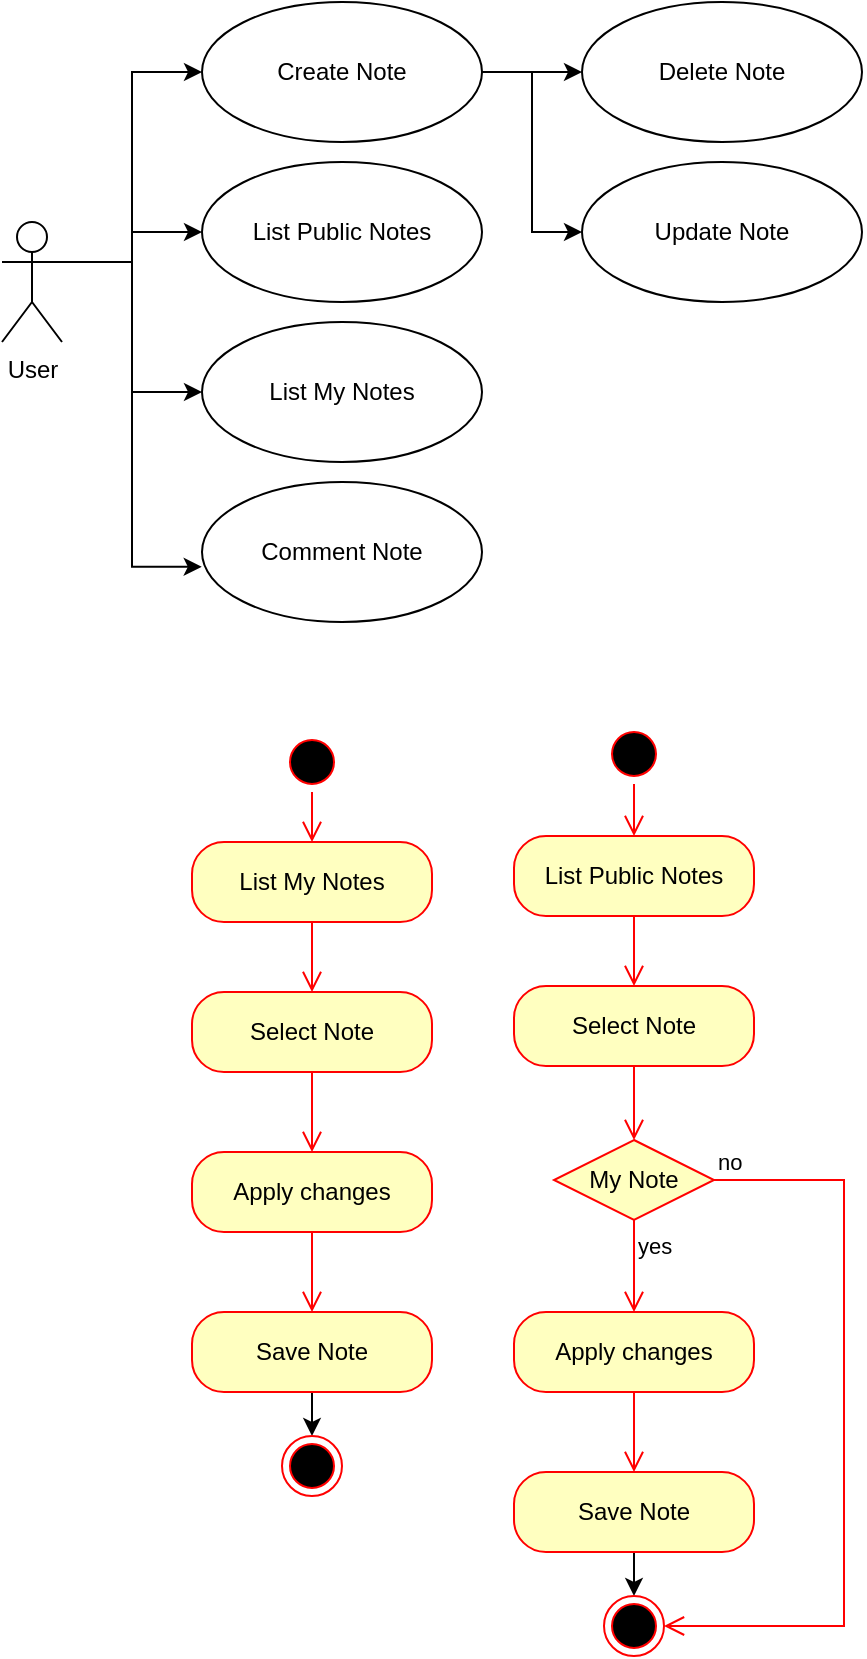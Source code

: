 <mxfile version="17.4.6" type="device" pages="2"><diagram id="GErmNSVXlm5ttbbyimlq" name="Page-1"><mxGraphModel dx="917" dy="569" grid="0" gridSize="10" guides="1" tooltips="1" connect="1" arrows="1" fold="1" page="1" pageScale="1" pageWidth="827" pageHeight="1169" math="0" shadow="0"><root><mxCell id="0"/><mxCell id="1" parent="0"/><mxCell id="28dhg_MK6UANBa_3XSWz-7" style="edgeStyle=orthogonalEdgeStyle;rounded=0;orthogonalLoop=1;jettySize=auto;html=1;exitX=1;exitY=0.333;exitDx=0;exitDy=0;exitPerimeter=0;entryX=0;entryY=0.5;entryDx=0;entryDy=0;" edge="1" parent="1" source="28dhg_MK6UANBa_3XSWz-1" target="28dhg_MK6UANBa_3XSWz-2"><mxGeometry relative="1" as="geometry"/></mxCell><mxCell id="28dhg_MK6UANBa_3XSWz-9" style="edgeStyle=orthogonalEdgeStyle;rounded=0;orthogonalLoop=1;jettySize=auto;html=1;exitX=1;exitY=0.333;exitDx=0;exitDy=0;exitPerimeter=0;" edge="1" parent="1" source="28dhg_MK6UANBa_3XSWz-1" target="28dhg_MK6UANBa_3XSWz-4"><mxGeometry relative="1" as="geometry"/></mxCell><mxCell id="28dhg_MK6UANBa_3XSWz-10" style="edgeStyle=orthogonalEdgeStyle;rounded=0;orthogonalLoop=1;jettySize=auto;html=1;exitX=1;exitY=0.333;exitDx=0;exitDy=0;exitPerimeter=0;entryX=-0.001;entryY=0.606;entryDx=0;entryDy=0;entryPerimeter=0;" edge="1" parent="1" source="28dhg_MK6UANBa_3XSWz-1" target="28dhg_MK6UANBa_3XSWz-5"><mxGeometry relative="1" as="geometry"/></mxCell><mxCell id="28dhg_MK6UANBa_3XSWz-11" style="edgeStyle=orthogonalEdgeStyle;rounded=0;orthogonalLoop=1;jettySize=auto;html=1;exitX=1;exitY=0.333;exitDx=0;exitDy=0;exitPerimeter=0;entryX=0;entryY=0.5;entryDx=0;entryDy=0;" edge="1" parent="1" source="28dhg_MK6UANBa_3XSWz-1" target="28dhg_MK6UANBa_3XSWz-3"><mxGeometry relative="1" as="geometry"/></mxCell><mxCell id="28dhg_MK6UANBa_3XSWz-1" value="User" style="shape=umlActor;verticalLabelPosition=bottom;verticalAlign=top;html=1;" vertex="1" parent="1"><mxGeometry x="90" y="180" width="30" height="60" as="geometry"/></mxCell><mxCell id="28dhg_MK6UANBa_3XSWz-12" style="edgeStyle=orthogonalEdgeStyle;rounded=0;orthogonalLoop=1;jettySize=auto;html=1;exitX=1;exitY=0.5;exitDx=0;exitDy=0;entryX=0;entryY=0.5;entryDx=0;entryDy=0;" edge="1" parent="1" source="28dhg_MK6UANBa_3XSWz-2" target="28dhg_MK6UANBa_3XSWz-6"><mxGeometry relative="1" as="geometry"/></mxCell><mxCell id="28dhg_MK6UANBa_3XSWz-14" style="edgeStyle=orthogonalEdgeStyle;rounded=0;orthogonalLoop=1;jettySize=auto;html=1;exitX=1;exitY=0.5;exitDx=0;exitDy=0;entryX=0;entryY=0.5;entryDx=0;entryDy=0;" edge="1" parent="1" source="28dhg_MK6UANBa_3XSWz-2" target="28dhg_MK6UANBa_3XSWz-13"><mxGeometry relative="1" as="geometry"/></mxCell><mxCell id="28dhg_MK6UANBa_3XSWz-2" value="Create Note" style="ellipse;whiteSpace=wrap;html=1;" vertex="1" parent="1"><mxGeometry x="190" y="70" width="140" height="70" as="geometry"/></mxCell><mxCell id="28dhg_MK6UANBa_3XSWz-3" value="List Public Notes" style="ellipse;whiteSpace=wrap;html=1;" vertex="1" parent="1"><mxGeometry x="190" y="150" width="140" height="70" as="geometry"/></mxCell><mxCell id="28dhg_MK6UANBa_3XSWz-4" value="List My Notes" style="ellipse;whiteSpace=wrap;html=1;" vertex="1" parent="1"><mxGeometry x="190" y="230" width="140" height="70" as="geometry"/></mxCell><mxCell id="28dhg_MK6UANBa_3XSWz-5" value="Comment Note" style="ellipse;whiteSpace=wrap;html=1;" vertex="1" parent="1"><mxGeometry x="190" y="310" width="140" height="70" as="geometry"/></mxCell><mxCell id="28dhg_MK6UANBa_3XSWz-6" value="Delete Note" style="ellipse;whiteSpace=wrap;html=1;" vertex="1" parent="1"><mxGeometry x="380" y="70" width="140" height="70" as="geometry"/></mxCell><mxCell id="28dhg_MK6UANBa_3XSWz-13" value="Update Note" style="ellipse;whiteSpace=wrap;html=1;" vertex="1" parent="1"><mxGeometry x="380" y="150" width="140" height="70" as="geometry"/></mxCell><mxCell id="28dhg_MK6UANBa_3XSWz-15" value="" style="ellipse;html=1;shape=startState;fillColor=#000000;strokeColor=#ff0000;" vertex="1" parent="1"><mxGeometry x="230" y="435" width="30" height="30" as="geometry"/></mxCell><mxCell id="28dhg_MK6UANBa_3XSWz-16" value="" style="edgeStyle=orthogonalEdgeStyle;html=1;verticalAlign=bottom;endArrow=open;endSize=8;strokeColor=#ff0000;rounded=0;entryX=0.5;entryY=0;entryDx=0;entryDy=0;" edge="1" source="28dhg_MK6UANBa_3XSWz-15" parent="1" target="28dhg_MK6UANBa_3XSWz-17"><mxGeometry relative="1" as="geometry"><mxPoint x="247" y="489" as="targetPoint"/></mxGeometry></mxCell><mxCell id="28dhg_MK6UANBa_3XSWz-17" value="List My Notes" style="rounded=1;whiteSpace=wrap;html=1;arcSize=40;fontColor=#000000;fillColor=#ffffc0;strokeColor=#ff0000;" vertex="1" parent="1"><mxGeometry x="185" y="490" width="120" height="40" as="geometry"/></mxCell><mxCell id="28dhg_MK6UANBa_3XSWz-18" value="" style="edgeStyle=orthogonalEdgeStyle;html=1;verticalAlign=bottom;endArrow=open;endSize=8;strokeColor=#ff0000;rounded=0;entryX=0.5;entryY=0;entryDx=0;entryDy=0;" edge="1" source="28dhg_MK6UANBa_3XSWz-17" parent="1" target="28dhg_MK6UANBa_3XSWz-19"><mxGeometry relative="1" as="geometry"><mxPoint x="245" y="590" as="targetPoint"/></mxGeometry></mxCell><mxCell id="28dhg_MK6UANBa_3XSWz-19" value="Select Note" style="rounded=1;whiteSpace=wrap;html=1;arcSize=40;fontColor=#000000;fillColor=#ffffc0;strokeColor=#ff0000;" vertex="1" parent="1"><mxGeometry x="185" y="565" width="120" height="40" as="geometry"/></mxCell><mxCell id="28dhg_MK6UANBa_3XSWz-20" value="" style="edgeStyle=orthogonalEdgeStyle;html=1;verticalAlign=bottom;endArrow=open;endSize=8;strokeColor=#ff0000;rounded=0;entryX=0.5;entryY=0;entryDx=0;entryDy=0;" edge="1" source="28dhg_MK6UANBa_3XSWz-19" parent="1" target="28dhg_MK6UANBa_3XSWz-21"><mxGeometry relative="1" as="geometry"><mxPoint x="245" y="642" as="targetPoint"/></mxGeometry></mxCell><mxCell id="28dhg_MK6UANBa_3XSWz-21" value="Apply changes" style="rounded=1;whiteSpace=wrap;html=1;arcSize=40;fontColor=#000000;fillColor=#ffffc0;strokeColor=#ff0000;" vertex="1" parent="1"><mxGeometry x="185" y="645" width="120" height="40" as="geometry"/></mxCell><mxCell id="28dhg_MK6UANBa_3XSWz-22" value="" style="edgeStyle=orthogonalEdgeStyle;html=1;verticalAlign=bottom;endArrow=open;endSize=8;strokeColor=#ff0000;rounded=0;" edge="1" source="28dhg_MK6UANBa_3XSWz-21" parent="1" target="28dhg_MK6UANBa_3XSWz-23"><mxGeometry relative="1" as="geometry"><mxPoint x="245" y="745" as="targetPoint"/></mxGeometry></mxCell><mxCell id="28dhg_MK6UANBa_3XSWz-25" style="edgeStyle=orthogonalEdgeStyle;rounded=0;orthogonalLoop=1;jettySize=auto;html=1;exitX=0.5;exitY=1;exitDx=0;exitDy=0;entryX=0.5;entryY=0;entryDx=0;entryDy=0;" edge="1" parent="1" source="28dhg_MK6UANBa_3XSWz-23" target="28dhg_MK6UANBa_3XSWz-24"><mxGeometry relative="1" as="geometry"/></mxCell><mxCell id="28dhg_MK6UANBa_3XSWz-23" value="Save Note" style="rounded=1;whiteSpace=wrap;html=1;arcSize=40;fontColor=#000000;fillColor=#ffffc0;strokeColor=#ff0000;" vertex="1" parent="1"><mxGeometry x="185" y="725" width="120" height="40" as="geometry"/></mxCell><mxCell id="28dhg_MK6UANBa_3XSWz-24" value="" style="ellipse;html=1;shape=endState;fillColor=#000000;strokeColor=#ff0000;" vertex="1" parent="1"><mxGeometry x="230" y="787" width="30" height="30" as="geometry"/></mxCell><mxCell id="28dhg_MK6UANBa_3XSWz-26" value="" style="edgeStyle=orthogonalEdgeStyle;html=1;verticalAlign=bottom;endArrow=open;endSize=8;strokeColor=#ff0000;rounded=0;entryX=0.5;entryY=0;entryDx=0;entryDy=0;exitX=0.5;exitY=1;exitDx=0;exitDy=0;" edge="1" parent="1" target="28dhg_MK6UANBa_3XSWz-27" source="28dhg_MK6UANBa_3XSWz-36"><mxGeometry relative="1" as="geometry"><mxPoint x="408" y="486" as="targetPoint"/><mxPoint x="406" y="462" as="sourcePoint"/></mxGeometry></mxCell><mxCell id="28dhg_MK6UANBa_3XSWz-27" value="List Public Notes" style="rounded=1;whiteSpace=wrap;html=1;arcSize=40;fontColor=#000000;fillColor=#ffffc0;strokeColor=#ff0000;" vertex="1" parent="1"><mxGeometry x="346" y="487" width="120" height="40" as="geometry"/></mxCell><mxCell id="28dhg_MK6UANBa_3XSWz-28" value="" style="edgeStyle=orthogonalEdgeStyle;html=1;verticalAlign=bottom;endArrow=open;endSize=8;strokeColor=#ff0000;rounded=0;entryX=0.5;entryY=0;entryDx=0;entryDy=0;" edge="1" parent="1" source="28dhg_MK6UANBa_3XSWz-27" target="28dhg_MK6UANBa_3XSWz-29"><mxGeometry relative="1" as="geometry"><mxPoint x="406" y="587" as="targetPoint"/></mxGeometry></mxCell><mxCell id="28dhg_MK6UANBa_3XSWz-29" value="Select Note" style="rounded=1;whiteSpace=wrap;html=1;arcSize=40;fontColor=#000000;fillColor=#ffffc0;strokeColor=#ff0000;" vertex="1" parent="1"><mxGeometry x="346" y="562" width="120" height="40" as="geometry"/></mxCell><mxCell id="28dhg_MK6UANBa_3XSWz-30" value="" style="edgeStyle=orthogonalEdgeStyle;html=1;verticalAlign=bottom;endArrow=open;endSize=8;strokeColor=#ff0000;rounded=0;entryX=0.5;entryY=0;entryDx=0;entryDy=0;" edge="1" parent="1" source="28dhg_MK6UANBa_3XSWz-29" target="28dhg_MK6UANBa_3XSWz-38"><mxGeometry relative="1" as="geometry"><mxPoint x="404" y="646" as="targetPoint"/></mxGeometry></mxCell><mxCell id="28dhg_MK6UANBa_3XSWz-31" value="Apply changes" style="rounded=1;whiteSpace=wrap;html=1;arcSize=40;fontColor=#000000;fillColor=#ffffc0;strokeColor=#ff0000;" vertex="1" parent="1"><mxGeometry x="346" y="725" width="120" height="40" as="geometry"/></mxCell><mxCell id="28dhg_MK6UANBa_3XSWz-32" value="" style="edgeStyle=orthogonalEdgeStyle;html=1;verticalAlign=bottom;endArrow=open;endSize=8;strokeColor=#ff0000;rounded=0;" edge="1" parent="1" source="28dhg_MK6UANBa_3XSWz-31" target="28dhg_MK6UANBa_3XSWz-34"><mxGeometry relative="1" as="geometry"><mxPoint x="406" y="825" as="targetPoint"/></mxGeometry></mxCell><mxCell id="28dhg_MK6UANBa_3XSWz-33" style="edgeStyle=orthogonalEdgeStyle;rounded=0;orthogonalLoop=1;jettySize=auto;html=1;exitX=0.5;exitY=1;exitDx=0;exitDy=0;entryX=0.5;entryY=0;entryDx=0;entryDy=0;" edge="1" parent="1" source="28dhg_MK6UANBa_3XSWz-34" target="28dhg_MK6UANBa_3XSWz-35"><mxGeometry relative="1" as="geometry"/></mxCell><mxCell id="28dhg_MK6UANBa_3XSWz-34" value="Save Note" style="rounded=1;whiteSpace=wrap;html=1;arcSize=40;fontColor=#000000;fillColor=#ffffc0;strokeColor=#ff0000;" vertex="1" parent="1"><mxGeometry x="346" y="805" width="120" height="40" as="geometry"/></mxCell><mxCell id="28dhg_MK6UANBa_3XSWz-35" value="" style="ellipse;html=1;shape=endState;fillColor=#000000;strokeColor=#ff0000;" vertex="1" parent="1"><mxGeometry x="391" y="867" width="30" height="30" as="geometry"/></mxCell><mxCell id="28dhg_MK6UANBa_3XSWz-36" value="" style="ellipse;html=1;shape=startState;fillColor=#000000;strokeColor=#ff0000;" vertex="1" parent="1"><mxGeometry x="391" y="431" width="30" height="30" as="geometry"/></mxCell><mxCell id="28dhg_MK6UANBa_3XSWz-38" value="My Note" style="rhombus;whiteSpace=wrap;html=1;fillColor=#ffffc0;strokeColor=#ff0000;" vertex="1" parent="1"><mxGeometry x="366" y="639" width="80" height="40" as="geometry"/></mxCell><mxCell id="28dhg_MK6UANBa_3XSWz-39" value="no" style="edgeStyle=orthogonalEdgeStyle;html=1;align=left;verticalAlign=bottom;endArrow=open;endSize=8;strokeColor=#ff0000;rounded=0;entryX=1;entryY=0.5;entryDx=0;entryDy=0;" edge="1" source="28dhg_MK6UANBa_3XSWz-38" parent="1" target="28dhg_MK6UANBa_3XSWz-35"><mxGeometry x="-1" relative="1" as="geometry"><mxPoint x="579" y="678" as="targetPoint"/><Array as="points"><mxPoint x="511" y="659"/><mxPoint x="511" y="882"/></Array></mxGeometry></mxCell><mxCell id="28dhg_MK6UANBa_3XSWz-40" value="yes" style="edgeStyle=orthogonalEdgeStyle;html=1;align=left;verticalAlign=top;endArrow=open;endSize=8;strokeColor=#ff0000;rounded=0;entryX=0.5;entryY=0;entryDx=0;entryDy=0;" edge="1" source="28dhg_MK6UANBa_3XSWz-38" parent="1" target="28dhg_MK6UANBa_3XSWz-31"><mxGeometry x="-1" relative="1" as="geometry"><mxPoint x="439" y="758" as="targetPoint"/></mxGeometry></mxCell></root></mxGraphModel></diagram><diagram id="Q6g6xVs68bOayLibeAsM" name="Page-2"><mxGraphModel dx="642" dy="398" grid="0" gridSize="10" guides="1" tooltips="1" connect="1" arrows="1" fold="1" page="1" pageScale="1" pageWidth="827" pageHeight="1169" math="0" shadow="0"><root><mxCell id="0"/><mxCell id="1" parent="0"/><mxCell id="uFGS1g2LDgFs9jMS2wvF-5" style="edgeStyle=orthogonalEdgeStyle;rounded=0;orthogonalLoop=1;jettySize=auto;html=1;exitX=0;exitY=0;exitDx=55;exitDy=0;exitPerimeter=0;entryX=0;entryY=0;entryDx=65;entryDy=180;entryPerimeter=0;" edge="1" parent="1" source="uFGS1g2LDgFs9jMS2wvF-1" target="uFGS1g2LDgFs9jMS2wvF-2"><mxGeometry relative="1" as="geometry"/></mxCell><mxCell id="uFGS1g2LDgFs9jMS2wvF-1" value="Client-Side" style="verticalAlign=top;align=left;spacingTop=8;spacingLeft=2;spacingRight=12;shape=cube;size=10;direction=south;fontStyle=4;html=1;" vertex="1" parent="1"><mxGeometry x="57" y="70" width="202" height="120" as="geometry"/></mxCell><mxCell id="uFGS1g2LDgFs9jMS2wvF-9" style="edgeStyle=orthogonalEdgeStyle;rounded=0;orthogonalLoop=1;jettySize=auto;html=1;exitX=0;exitY=0;exitDx=55;exitDy=0;exitPerimeter=0;entryX=0;entryY=0.5;entryDx=0;entryDy=0;" edge="1" parent="1" source="uFGS1g2LDgFs9jMS2wvF-2" target="uFGS1g2LDgFs9jMS2wvF-8"><mxGeometry relative="1" as="geometry"/></mxCell><mxCell id="uFGS1g2LDgFs9jMS2wvF-2" value="Server-Side" style="verticalAlign=top;align=left;spacingTop=8;spacingLeft=2;spacingRight=12;shape=cube;size=10;direction=south;fontStyle=4;html=1;" vertex="1" parent="1"><mxGeometry x="313" y="70" width="276" height="120" as="geometry"/></mxCell><mxCell id="uFGS1g2LDgFs9jMS2wvF-3" value="App&#10;(React)" style="shape=module;align=left;spacingLeft=20;align=center;verticalAlign=top;" vertex="1" parent="1"><mxGeometry x="70" y="110" width="82" height="49" as="geometry"/></mxCell><mxCell id="uFGS1g2LDgFs9jMS2wvF-4" value="logic&#10;(fetch)" style="shape=module;align=left;spacingLeft=20;align=center;verticalAlign=top;" vertex="1" parent="1"><mxGeometry x="161" y="109" width="75" height="50" as="geometry"/></mxCell><mxCell id="uFGS1g2LDgFs9jMS2wvF-6" value="API&#10;(Node/Express)" style="shape=module;align=left;spacingLeft=20;align=center;verticalAlign=top;" vertex="1" parent="1"><mxGeometry x="326" y="105" width="126" height="50" as="geometry"/></mxCell><mxCell id="uFGS1g2LDgFs9jMS2wvF-7" value="logic&#10;(Mongoose)" style="shape=module;align=left;spacingLeft=20;align=center;verticalAlign=top;" vertex="1" parent="1"><mxGeometry x="466" y="105" width="100" height="50" as="geometry"/></mxCell><mxCell id="uFGS1g2LDgFs9jMS2wvF-8" value="Database&lt;br&gt;(Mongo)" style="shape=datastore;whiteSpace=wrap;html=1;" vertex="1" parent="1"><mxGeometry x="640" y="88.5" width="91" height="83" as="geometry"/></mxCell><mxCell id="uFGS1g2LDgFs9jMS2wvF-10" value="User" style="swimlane;childLayout=stackLayout;horizontal=1;startSize=30;horizontalStack=0;rounded=1;fontSize=14;fontStyle=0;strokeWidth=2;resizeParent=0;resizeLast=1;shadow=0;dashed=0;align=center;" vertex="1" parent="1"><mxGeometry x="70" y="445" width="134" height="119" as="geometry"/></mxCell><mxCell id="uFGS1g2LDgFs9jMS2wvF-11" value="+ id: ObjectID&#10;+ name&#10;+ email&#10;+ password (hashed)" style="align=left;strokeColor=none;fillColor=none;spacingLeft=4;fontSize=12;verticalAlign=top;resizable=0;rotatable=0;part=1;" vertex="1" parent="uFGS1g2LDgFs9jMS2wvF-10"><mxGeometry y="30" width="134" height="89" as="geometry"/></mxCell><mxCell id="uFGS1g2LDgFs9jMS2wvF-20" value="Note" style="swimlane;childLayout=stackLayout;horizontal=1;startSize=30;horizontalStack=0;rounded=1;fontSize=14;fontStyle=0;strokeWidth=2;resizeParent=0;resizeLast=1;shadow=0;dashed=0;align=center;" vertex="1" parent="1"><mxGeometry x="278" y="438" width="160" height="150" as="geometry"/></mxCell><mxCell id="uFGS1g2LDgFs9jMS2wvF-21" value="+ id: ObjectID&#10;+ user: ObjectID&#10;+ text&#10;+ color&#10;+ public: boolean&#10;+ date: Date&#10;+ comments: [Comment]" style="align=left;strokeColor=none;fillColor=none;spacingLeft=4;fontSize=12;verticalAlign=top;resizable=0;rotatable=0;part=1;" vertex="1" parent="uFGS1g2LDgFs9jMS2wvF-20"><mxGeometry y="30" width="160" height="120" as="geometry"/></mxCell><mxCell id="uFGS1g2LDgFs9jMS2wvF-22" value="Comment" style="swimlane;childLayout=stackLayout;horizontal=1;startSize=30;horizontalStack=0;rounded=1;fontSize=14;fontStyle=0;strokeWidth=2;resizeParent=0;resizeLast=1;shadow=0;dashed=0;align=center;" vertex="1" parent="1"><mxGeometry x="281" y="608" width="160" height="120" as="geometry"/></mxCell><mxCell id="uFGS1g2LDgFs9jMS2wvF-23" value="+ id: ObjectID&#10;+ user: ObjectID&#10;+ text&#10;+ date: Date" style="align=left;strokeColor=none;fillColor=none;spacingLeft=4;fontSize=12;verticalAlign=top;resizable=0;rotatable=0;part=1;" vertex="1" parent="uFGS1g2LDgFs9jMS2wvF-22"><mxGeometry y="30" width="160" height="90" as="geometry"/></mxCell><mxCell id="uFGS1g2LDgFs9jMS2wvF-24" value="" style="edgeStyle=entityRelationEdgeStyle;fontSize=12;html=1;endArrow=ERoneToMany;rounded=0;exitX=1;exitY=0.25;exitDx=0;exitDy=0;entryX=0;entryY=0.25;entryDx=0;entryDy=0;" edge="1" parent="1" source="uFGS1g2LDgFs9jMS2wvF-11" target="uFGS1g2LDgFs9jMS2wvF-21"><mxGeometry width="100" height="100" relative="1" as="geometry"><mxPoint x="268" y="585" as="sourcePoint"/><mxPoint x="368" y="485" as="targetPoint"/></mxGeometry></mxCell><mxCell id="uFGS1g2LDgFs9jMS2wvF-25" value="" style="edgeStyle=entityRelationEdgeStyle;fontSize=12;html=1;endArrow=ERoneToMany;rounded=0;exitX=1;exitY=0.75;exitDx=0;exitDy=0;" edge="1" parent="1" source="uFGS1g2LDgFs9jMS2wvF-21" target="uFGS1g2LDgFs9jMS2wvF-23"><mxGeometry width="100" height="100" relative="1" as="geometry"><mxPoint x="452" y="539" as="sourcePoint"/><mxPoint x="152" y="658" as="targetPoint"/></mxGeometry></mxCell><mxCell id="uFGS1g2LDgFs9jMS2wvF-28" value="" style="edgeStyle=entityRelationEdgeStyle;fontSize=12;html=1;endArrow=ERoneToMany;rounded=0;exitX=1;exitY=0.25;exitDx=0;exitDy=0;entryX=0;entryY=0.25;entryDx=0;entryDy=0;" edge="1" parent="1" source="uFGS1g2LDgFs9jMS2wvF-11" target="uFGS1g2LDgFs9jMS2wvF-23"><mxGeometry width="100" height="100" relative="1" as="geometry"><mxPoint x="289" y="657" as="sourcePoint"/><mxPoint x="389" y="557" as="targetPoint"/></mxGeometry></mxCell></root></mxGraphModel></diagram></mxfile>